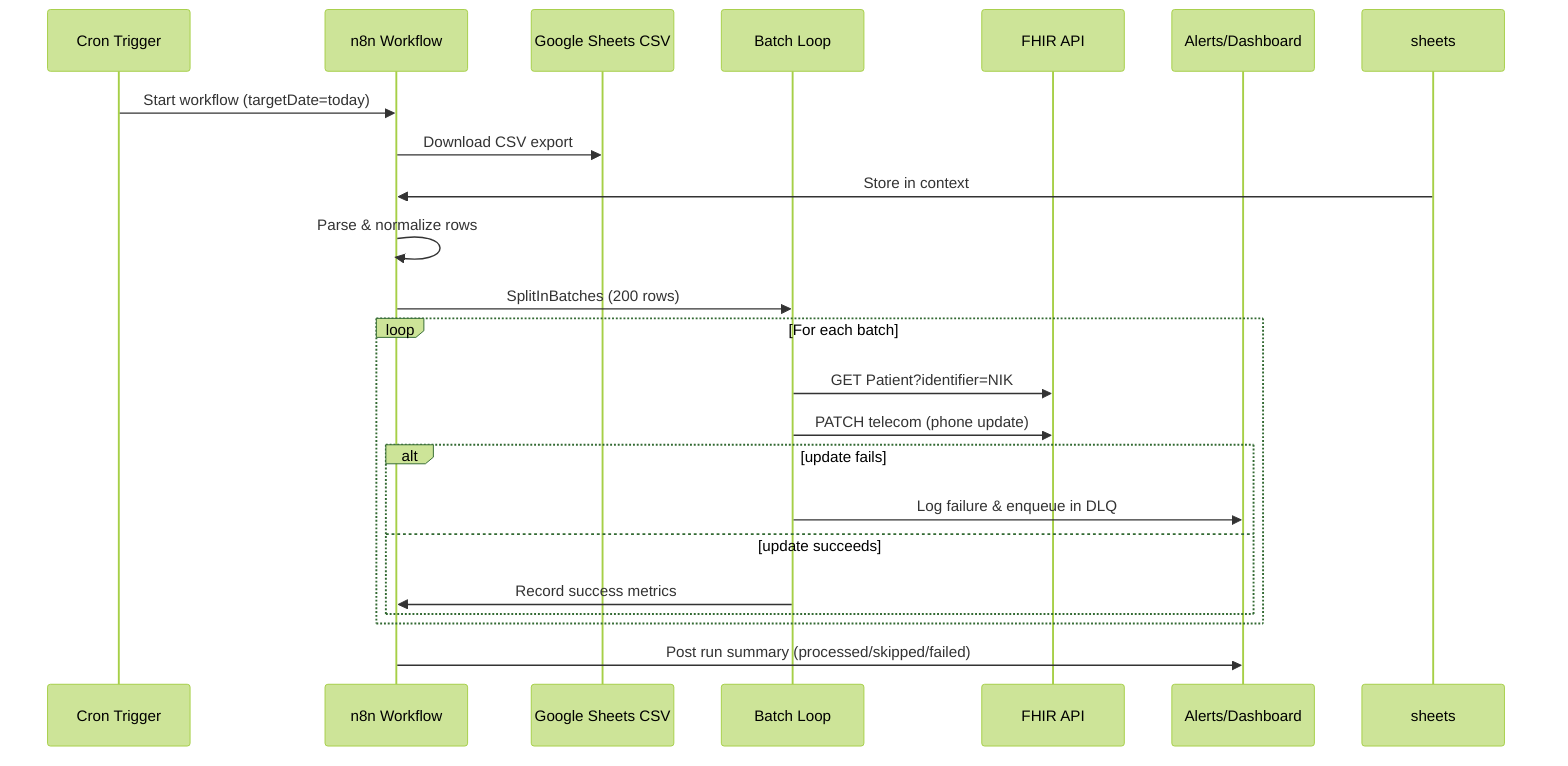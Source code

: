 %%{init: {'theme': 'forest', 'logLevel': 'fatal', 'themeVariables': { 'primaryColor': '#1f2937', 'primaryBorderColor': '#10b981', 'primaryTextColor': '#ecfeff', 'lineColor': '#10b981', 'background': '#0b1120', 'tertiaryColor': '#111827', 'sequenceTextColor': '#ecfeff', 'sequenceTextSize': '14px', 'noteBkgColor': '#065f46', 'noteTextColor': '#ecfeff'}}}%%
sequenceDiagram
    participant Cron as Cron Trigger
    participant n8n as n8n Workflow
    participant Sheets as Google Sheets CSV
    participant Queue as Batch Loop
    participant FHIR as FHIR API
    participant Alert as Alerts/Dashboard

    Cron->>n8n: Start workflow (targetDate=today)
    n8n->>Sheets: Download CSV export
    sheets->>n8n: Store in context
    n8n->>n8n: Parse & normalize rows
    n8n->>Queue: SplitInBatches (200 rows)
    loop For each batch
        Queue->>FHIR: GET Patient?identifier=NIK
        Queue->>FHIR: PATCH telecom (phone update)
        alt update fails
            Queue->>Alert: Log failure & enqueue in DLQ
        else update succeeds
            Queue->>n8n: Record success metrics
        end
    end
    n8n->>Alert: Post run summary (processed/skipped/failed)